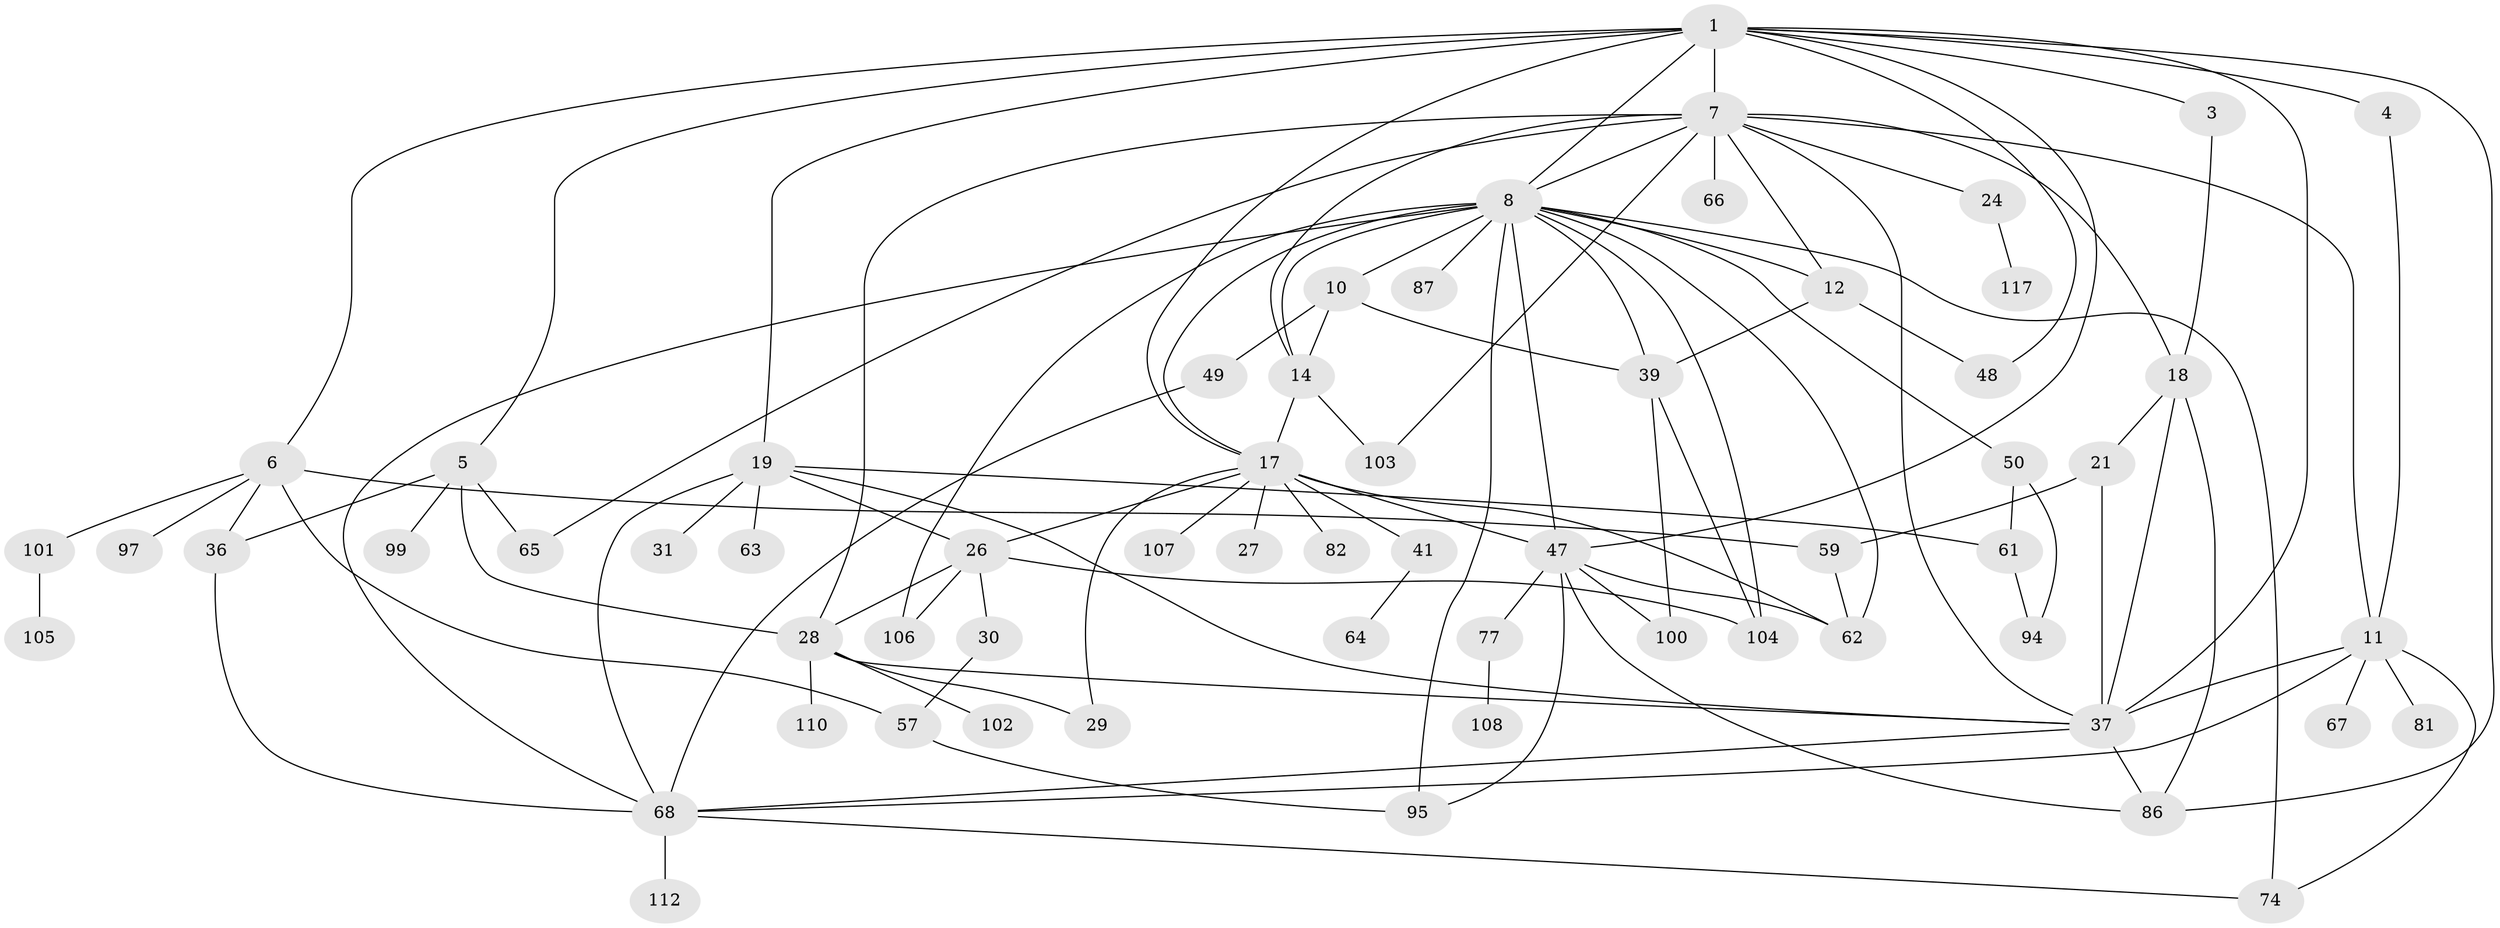 // original degree distribution, {6: 0.016129032258064516, 8: 0.016129032258064516, 2: 0.2661290322580645, 3: 0.1935483870967742, 4: 0.1532258064516129, 11: 0.008064516129032258, 5: 0.10483870967741936, 7: 0.008064516129032258, 1: 0.23387096774193547}
// Generated by graph-tools (version 1.1) at 2025/17/03/04/25 18:17:10]
// undirected, 62 vertices, 110 edges
graph export_dot {
graph [start="1"]
  node [color=gray90,style=filled];
  1 [super="+2"];
  3;
  4;
  5 [super="+33"];
  6 [super="+15"];
  7 [super="+56+42+54+124+109+9"];
  8 [super="+43+90+13+16"];
  10 [super="+25"];
  11 [super="+98+35"];
  12;
  14 [super="+111+55"];
  17 [super="+51+23+22"];
  18 [super="+114+71"];
  19 [super="+89+20"];
  21;
  24;
  26 [super="+34"];
  27;
  28 [super="+32"];
  29 [super="+46"];
  30;
  31;
  36 [super="+113"];
  37 [super="+53+40"];
  39 [super="+45+119+79"];
  41;
  47 [super="+85+72"];
  48;
  49;
  50 [super="+52"];
  57 [super="+120"];
  59 [super="+115"];
  61;
  62 [super="+75"];
  63;
  64;
  65;
  66 [super="+123"];
  67;
  68 [super="+91+76"];
  74;
  77;
  81;
  82;
  86 [super="+92"];
  87;
  94 [super="+118"];
  95;
  97;
  99;
  100;
  101;
  102;
  103;
  104;
  105;
  106;
  107;
  108;
  110;
  112;
  117;
  1 -- 3;
  1 -- 6;
  1 -- 19;
  1 -- 7 [weight=2];
  1 -- 4;
  1 -- 5;
  1 -- 8;
  1 -- 47;
  1 -- 48;
  1 -- 17;
  1 -- 86;
  1 -- 37;
  3 -- 18;
  4 -- 11;
  5 -- 65;
  5 -- 99;
  5 -- 28;
  5 -- 36;
  6 -- 57;
  6 -- 97;
  6 -- 59;
  6 -- 36;
  6 -- 101;
  7 -- 8;
  7 -- 12;
  7 -- 65;
  7 -- 14;
  7 -- 103;
  7 -- 66;
  7 -- 28 [weight=2];
  7 -- 11;
  7 -- 24;
  7 -- 18;
  7 -- 37;
  8 -- 10;
  8 -- 47;
  8 -- 95;
  8 -- 50;
  8 -- 106;
  8 -- 74;
  8 -- 12;
  8 -- 104;
  8 -- 39 [weight=2];
  8 -- 14;
  8 -- 62;
  8 -- 17;
  8 -- 68;
  8 -- 87;
  10 -- 14;
  10 -- 49;
  10 -- 39;
  11 -- 68;
  11 -- 81;
  11 -- 67;
  11 -- 74;
  11 -- 37;
  12 -- 48;
  12 -- 39;
  14 -- 103;
  14 -- 17 [weight=2];
  17 -- 27;
  17 -- 82;
  17 -- 41;
  17 -- 26;
  17 -- 107;
  17 -- 29;
  17 -- 62;
  17 -- 47;
  18 -- 21;
  18 -- 86;
  18 -- 37;
  19 -- 61;
  19 -- 63;
  19 -- 26;
  19 -- 68 [weight=2];
  19 -- 37;
  19 -- 31;
  21 -- 59;
  21 -- 37;
  24 -- 117;
  26 -- 28;
  26 -- 30;
  26 -- 104;
  26 -- 106;
  28 -- 37;
  28 -- 102;
  28 -- 29;
  28 -- 110;
  30 -- 57;
  36 -- 68;
  37 -- 68;
  37 -- 86;
  39 -- 104;
  39 -- 100;
  41 -- 64;
  47 -- 62;
  47 -- 100;
  47 -- 86;
  47 -- 77;
  47 -- 95;
  49 -- 68;
  50 -- 61;
  50 -- 94;
  57 -- 95;
  59 -- 62;
  61 -- 94;
  68 -- 74;
  68 -- 112;
  77 -- 108;
  101 -- 105;
}
